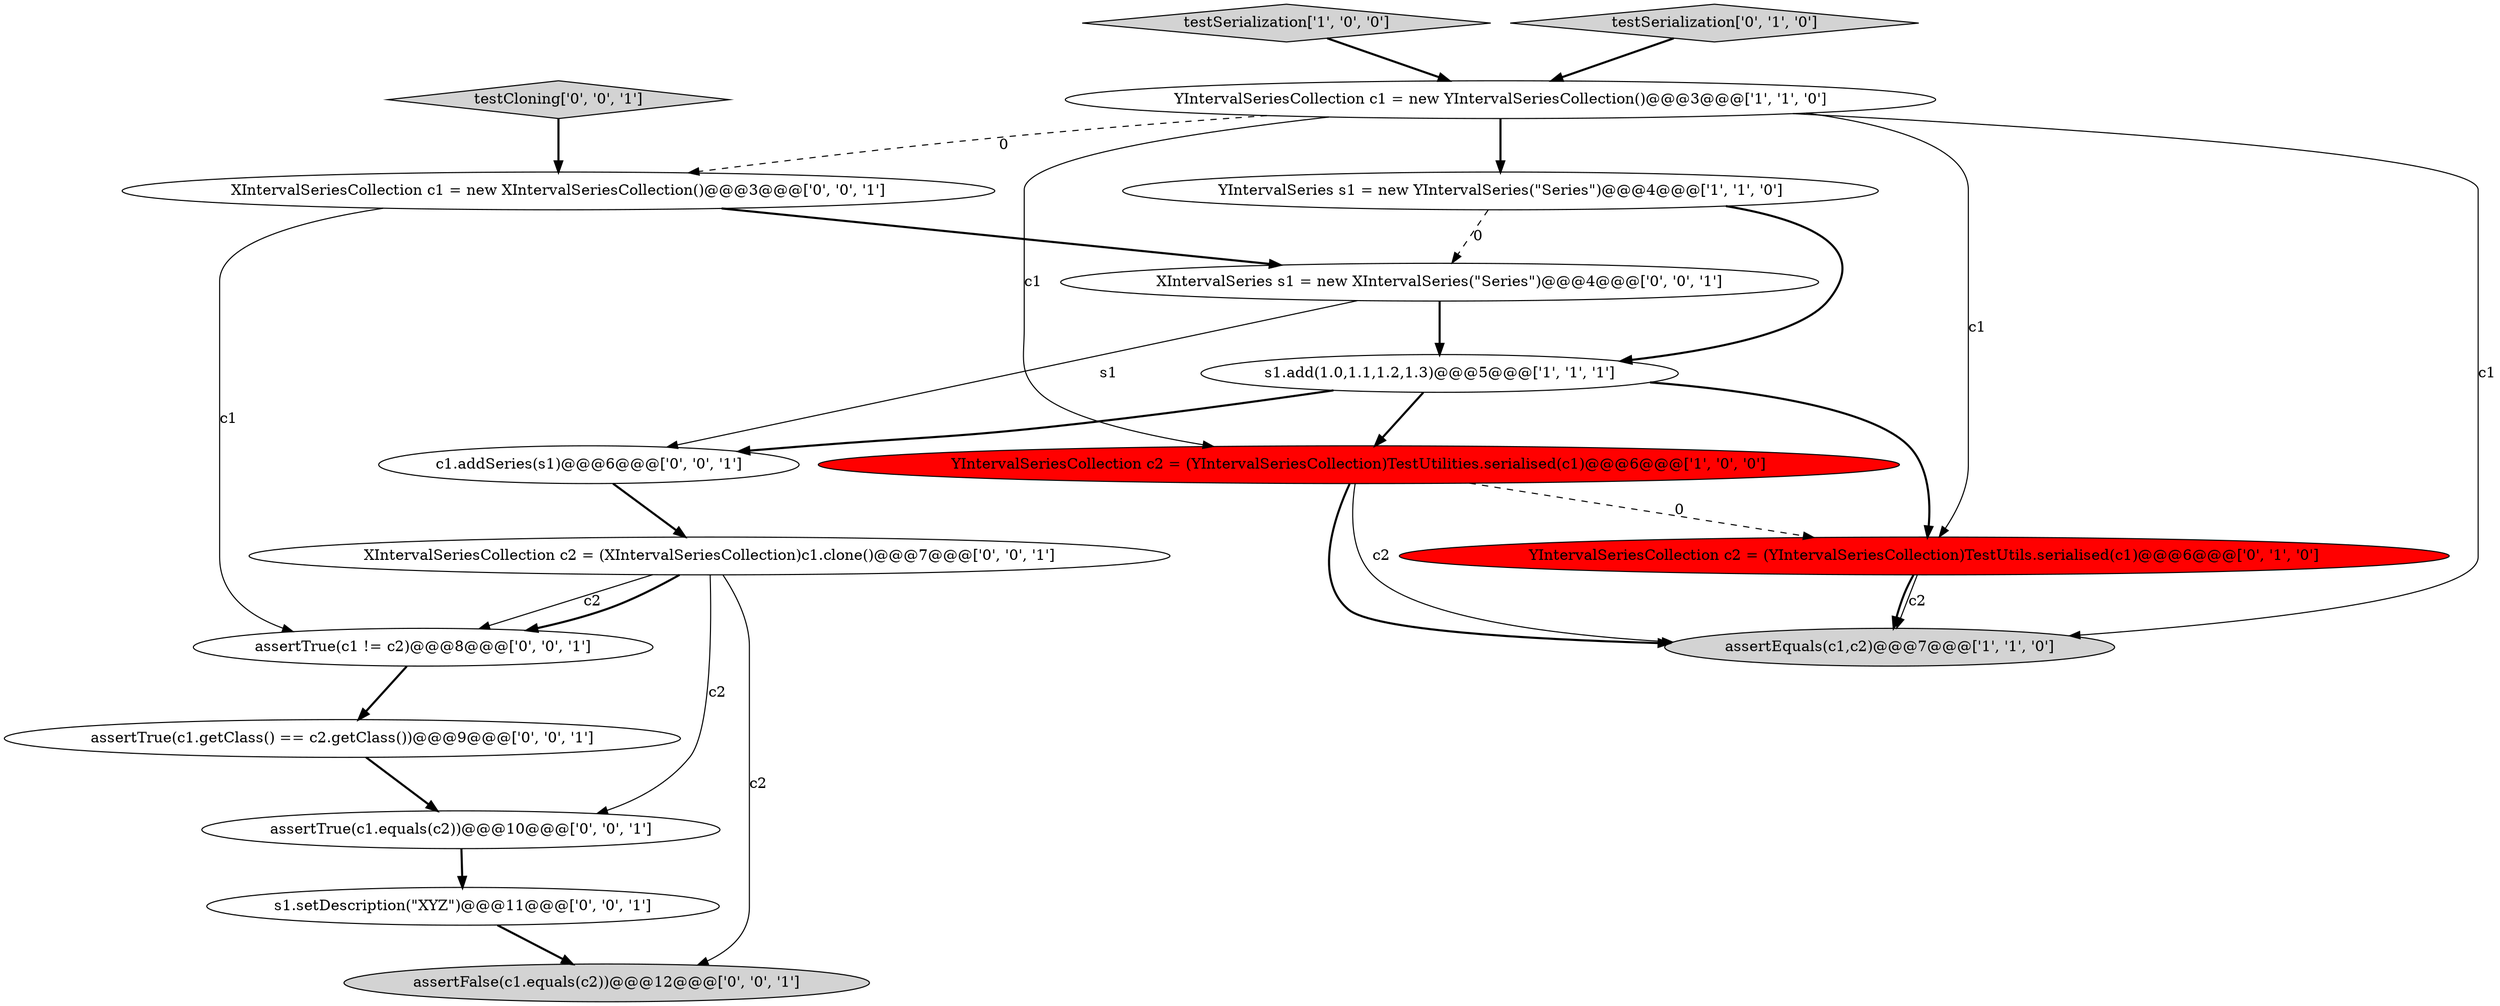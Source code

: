 digraph {
14 [style = filled, label = "testCloning['0', '0', '1']", fillcolor = lightgray, shape = diamond image = "AAA0AAABBB3BBB"];
5 [style = filled, label = "assertEquals(c1,c2)@@@7@@@['1', '1', '0']", fillcolor = lightgray, shape = ellipse image = "AAA0AAABBB1BBB"];
8 [style = filled, label = "assertFalse(c1.equals(c2))@@@12@@@['0', '0', '1']", fillcolor = lightgray, shape = ellipse image = "AAA0AAABBB3BBB"];
13 [style = filled, label = "s1.setDescription(\"XYZ\")@@@11@@@['0', '0', '1']", fillcolor = white, shape = ellipse image = "AAA0AAABBB3BBB"];
9 [style = filled, label = "XIntervalSeries s1 = new XIntervalSeries(\"Series\")@@@4@@@['0', '0', '1']", fillcolor = white, shape = ellipse image = "AAA0AAABBB3BBB"];
10 [style = filled, label = "c1.addSeries(s1)@@@6@@@['0', '0', '1']", fillcolor = white, shape = ellipse image = "AAA0AAABBB3BBB"];
16 [style = filled, label = "assertTrue(c1.equals(c2))@@@10@@@['0', '0', '1']", fillcolor = white, shape = ellipse image = "AAA0AAABBB3BBB"];
11 [style = filled, label = "XIntervalSeriesCollection c1 = new XIntervalSeriesCollection()@@@3@@@['0', '0', '1']", fillcolor = white, shape = ellipse image = "AAA0AAABBB3BBB"];
12 [style = filled, label = "assertTrue(c1 != c2)@@@8@@@['0', '0', '1']", fillcolor = white, shape = ellipse image = "AAA0AAABBB3BBB"];
7 [style = filled, label = "YIntervalSeriesCollection c2 = (YIntervalSeriesCollection)TestUtils.serialised(c1)@@@6@@@['0', '1', '0']", fillcolor = red, shape = ellipse image = "AAA1AAABBB2BBB"];
0 [style = filled, label = "testSerialization['1', '0', '0']", fillcolor = lightgray, shape = diamond image = "AAA0AAABBB1BBB"];
4 [style = filled, label = "YIntervalSeries s1 = new YIntervalSeries(\"Series\")@@@4@@@['1', '1', '0']", fillcolor = white, shape = ellipse image = "AAA0AAABBB1BBB"];
3 [style = filled, label = "YIntervalSeriesCollection c2 = (YIntervalSeriesCollection)TestUtilities.serialised(c1)@@@6@@@['1', '0', '0']", fillcolor = red, shape = ellipse image = "AAA1AAABBB1BBB"];
1 [style = filled, label = "YIntervalSeriesCollection c1 = new YIntervalSeriesCollection()@@@3@@@['1', '1', '0']", fillcolor = white, shape = ellipse image = "AAA0AAABBB1BBB"];
2 [style = filled, label = "s1.add(1.0,1.1,1.2,1.3)@@@5@@@['1', '1', '1']", fillcolor = white, shape = ellipse image = "AAA0AAABBB1BBB"];
6 [style = filled, label = "testSerialization['0', '1', '0']", fillcolor = lightgray, shape = diamond image = "AAA0AAABBB2BBB"];
17 [style = filled, label = "assertTrue(c1.getClass() == c2.getClass())@@@9@@@['0', '0', '1']", fillcolor = white, shape = ellipse image = "AAA0AAABBB3BBB"];
15 [style = filled, label = "XIntervalSeriesCollection c2 = (XIntervalSeriesCollection)c1.clone()@@@7@@@['0', '0', '1']", fillcolor = white, shape = ellipse image = "AAA0AAABBB3BBB"];
1->7 [style = solid, label="c1"];
15->12 [style = solid, label="c2"];
1->4 [style = bold, label=""];
16->13 [style = bold, label=""];
7->5 [style = solid, label="c2"];
10->15 [style = bold, label=""];
9->2 [style = bold, label=""];
3->7 [style = dashed, label="0"];
1->3 [style = solid, label="c1"];
2->3 [style = bold, label=""];
12->17 [style = bold, label=""];
15->8 [style = solid, label="c2"];
9->10 [style = solid, label="s1"];
4->2 [style = bold, label=""];
11->9 [style = bold, label=""];
2->10 [style = bold, label=""];
11->12 [style = solid, label="c1"];
6->1 [style = bold, label=""];
4->9 [style = dashed, label="0"];
3->5 [style = bold, label=""];
7->5 [style = bold, label=""];
1->5 [style = solid, label="c1"];
3->5 [style = solid, label="c2"];
1->11 [style = dashed, label="0"];
0->1 [style = bold, label=""];
15->12 [style = bold, label=""];
15->16 [style = solid, label="c2"];
2->7 [style = bold, label=""];
13->8 [style = bold, label=""];
14->11 [style = bold, label=""];
17->16 [style = bold, label=""];
}

